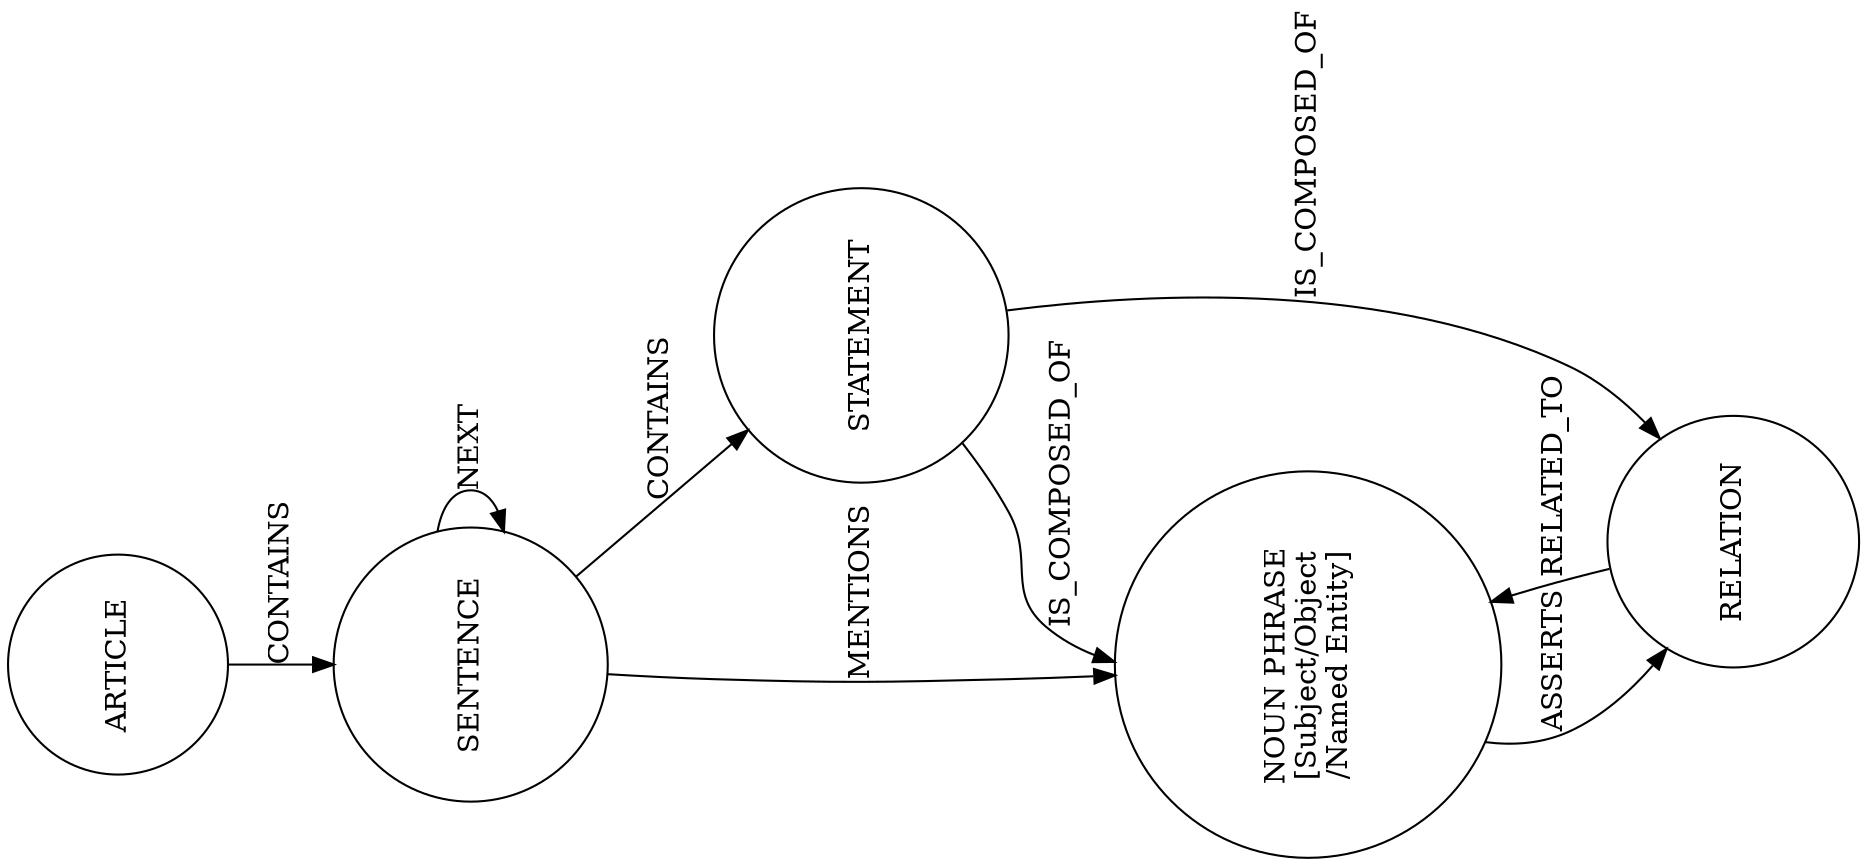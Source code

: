 digraph search {
	node [shape=circle];
	orientation="landscape";
//	rank=same;
	splines=spline;
//	ranksep=equally;

	Article -> Sentence [label="CONTAINS"];
	Sentence -> Sentence [label="NEXT"];	
	Sentence -> NounPhrase [label="MENTIONS"];
	Sentence -> Statement [label="CONTAINS"];
	Statement -> NounPhrase [label="IS_COMPOSED_OF"];
	Statement -> Relation [label="IS_COMPOSED_OF"];
	NounPhrase -> Relation [label="ASSERTS"];
	Relation -> NounPhrase [label="RELATED_TO"];

	NounPhrase [label="NOUN PHRASE\n[Subject/Object\n/Named Entity]"];
	Article [label="ARTICLE"];
	Sentence [label="SENTENCE"];
	Statement [label="STATEMENT"];
	Relation [label="RELATION"];
}

